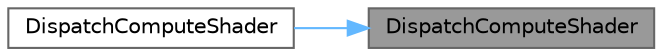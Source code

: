 digraph "DispatchComputeShader"
{
 // INTERACTIVE_SVG=YES
 // LATEX_PDF_SIZE
  bgcolor="transparent";
  edge [fontname=Helvetica,fontsize=10,labelfontname=Helvetica,labelfontsize=10];
  node [fontname=Helvetica,fontsize=10,shape=box,height=0.2,width=0.4];
  rankdir="RL";
  Node1 [id="Node000001",label="DispatchComputeShader",height=0.2,width=0.4,color="gray40", fillcolor="grey60", style="filled", fontcolor="black",tooltip="Helper function to dispatch a compute shader while checking that parameters have been set correctly."];
  Node1 -> Node2 [id="edge1_Node000001_Node000002",dir="back",color="steelblue1",style="solid",tooltip=" "];
  Node2 [id="Node000002",label="DispatchComputeShader",height=0.2,width=0.4,color="grey40", fillcolor="white", style="filled",URL="$d2/dac/Shader_8h.html#ac6b0e8cf8d0548f7b3f01e85708eb016",tooltip=" "];
}
